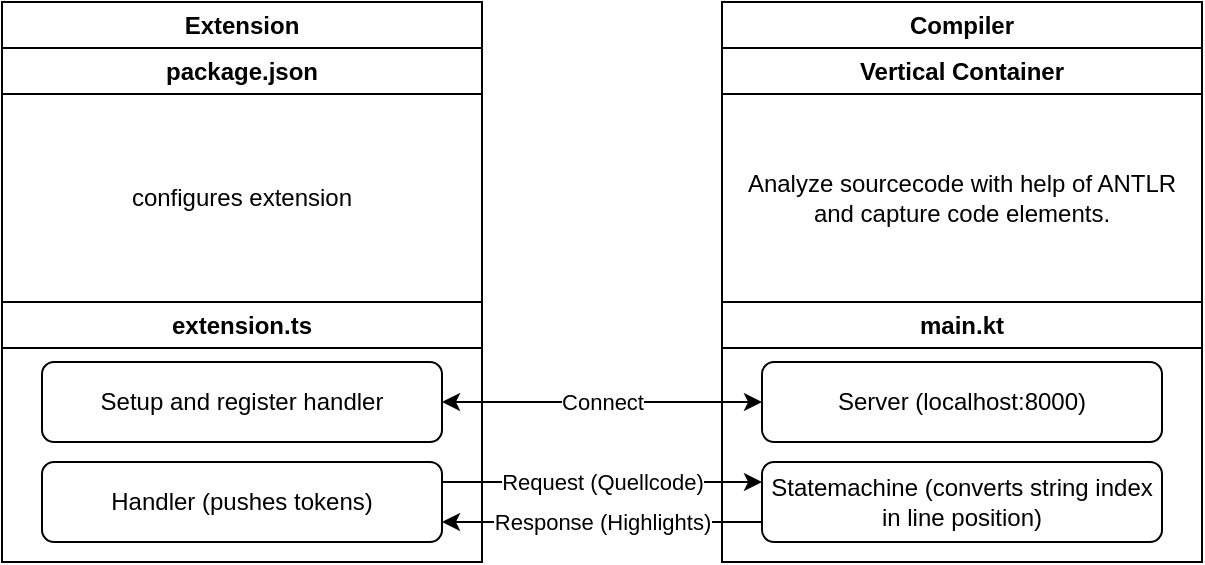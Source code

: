 <mxfile version="21.6.2">
  <diagram name="Seite-1" id="TG1YhUxTqGzAMKzzDfoQ">
    <mxGraphModel dx="995" dy="545" grid="1" gridSize="10" guides="1" tooltips="1" connect="1" arrows="1" fold="1" page="1" pageScale="1" pageWidth="827" pageHeight="1169" math="0" shadow="0">
      <root>
        <mxCell id="0" />
        <mxCell id="1" parent="0" />
        <mxCell id="qrsHivyOD9jfsJHmiuFn-7" value="Request (Quellcode)" style="endArrow=classic;html=1;rounded=0;exitX=1;exitY=0.25;exitDx=0;exitDy=0;entryX=0;entryY=0.25;entryDx=0;entryDy=0;" edge="1" parent="1" source="qrsHivyOD9jfsJHmiuFn-24" target="qrsHivyOD9jfsJHmiuFn-25">
          <mxGeometry width="50" height="50" relative="1" as="geometry">
            <mxPoint x="370" y="510" as="sourcePoint" />
            <mxPoint x="570" y="510" as="targetPoint" />
          </mxGeometry>
        </mxCell>
        <mxCell id="qrsHivyOD9jfsJHmiuFn-10" value="Response (Highlights)" style="endArrow=classic;html=1;rounded=0;entryX=1;entryY=0.75;entryDx=0;entryDy=0;exitX=0;exitY=0.75;exitDx=0;exitDy=0;" edge="1" parent="1" source="qrsHivyOD9jfsJHmiuFn-25" target="qrsHivyOD9jfsJHmiuFn-24">
          <mxGeometry width="50" height="50" relative="1" as="geometry">
            <mxPoint x="580" y="510" as="sourcePoint" />
            <mxPoint x="380" y="500" as="targetPoint" />
          </mxGeometry>
        </mxCell>
        <mxCell id="qrsHivyOD9jfsJHmiuFn-12" value="Extension" style="swimlane;whiteSpace=wrap;html=1;" vertex="1" parent="1">
          <mxGeometry x="160" y="280" width="240" height="280" as="geometry" />
        </mxCell>
        <mxCell id="qrsHivyOD9jfsJHmiuFn-14" value="extension.ts" style="swimlane;whiteSpace=wrap;html=1;" vertex="1" parent="qrsHivyOD9jfsJHmiuFn-12">
          <mxGeometry y="150" width="240" height="130" as="geometry" />
        </mxCell>
        <mxCell id="qrsHivyOD9jfsJHmiuFn-2" value="Setup and register handler" style="rounded=1;whiteSpace=wrap;html=1;" vertex="1" parent="qrsHivyOD9jfsJHmiuFn-14">
          <mxGeometry x="20" y="30" width="200" height="40" as="geometry" />
        </mxCell>
        <mxCell id="qrsHivyOD9jfsJHmiuFn-24" value="Handler (pushes tokens)" style="rounded=1;whiteSpace=wrap;html=1;" vertex="1" parent="qrsHivyOD9jfsJHmiuFn-14">
          <mxGeometry x="20" y="80" width="200" height="40" as="geometry" />
        </mxCell>
        <mxCell id="qrsHivyOD9jfsJHmiuFn-15" value="package.json" style="swimlane;whiteSpace=wrap;html=1;" vertex="1" parent="qrsHivyOD9jfsJHmiuFn-12">
          <mxGeometry y="23" width="240" height="127" as="geometry" />
        </mxCell>
        <mxCell id="qrsHivyOD9jfsJHmiuFn-32" value="configures extension" style="text;html=1;strokeColor=none;fillColor=none;align=center;verticalAlign=middle;whiteSpace=wrap;rounded=0;" vertex="1" parent="qrsHivyOD9jfsJHmiuFn-15">
          <mxGeometry x="10" y="30" width="220" height="90" as="geometry" />
        </mxCell>
        <mxCell id="qrsHivyOD9jfsJHmiuFn-13" value="Compiler" style="swimlane;whiteSpace=wrap;html=1;" vertex="1" parent="1">
          <mxGeometry x="520" y="280" width="240" height="280" as="geometry" />
        </mxCell>
        <mxCell id="qrsHivyOD9jfsJHmiuFn-16" value="Vertical Container" style="swimlane;whiteSpace=wrap;html=1;" vertex="1" parent="qrsHivyOD9jfsJHmiuFn-13">
          <mxGeometry y="23" width="240" height="130" as="geometry" />
        </mxCell>
        <mxCell id="qrsHivyOD9jfsJHmiuFn-29" value="Analyze sourcecode with help of ANTLR and capture code elements." style="text;html=1;strokeColor=none;fillColor=none;align=center;verticalAlign=middle;whiteSpace=wrap;rounded=0;" vertex="1" parent="qrsHivyOD9jfsJHmiuFn-16">
          <mxGeometry x="10" y="30" width="220" height="90" as="geometry" />
        </mxCell>
        <mxCell id="qrsHivyOD9jfsJHmiuFn-22" value="main.kt" style="swimlane;whiteSpace=wrap;html=1;" vertex="1" parent="qrsHivyOD9jfsJHmiuFn-13">
          <mxGeometry y="150" width="240" height="130" as="geometry" />
        </mxCell>
        <mxCell id="qrsHivyOD9jfsJHmiuFn-1" value="&lt;div&gt;Server (localhost:8000)&lt;/div&gt;" style="rounded=1;whiteSpace=wrap;html=1;" vertex="1" parent="qrsHivyOD9jfsJHmiuFn-22">
          <mxGeometry x="20" y="30" width="200" height="40" as="geometry" />
        </mxCell>
        <mxCell id="qrsHivyOD9jfsJHmiuFn-25" value="Statemachine (converts string index in line position)" style="rounded=1;whiteSpace=wrap;html=1;" vertex="1" parent="qrsHivyOD9jfsJHmiuFn-22">
          <mxGeometry x="20" y="80" width="200" height="40" as="geometry" />
        </mxCell>
        <mxCell id="qrsHivyOD9jfsJHmiuFn-23" value="Connect" style="endArrow=classic;startArrow=classic;html=1;rounded=0;entryX=0;entryY=0.5;entryDx=0;entryDy=0;exitX=1;exitY=0.5;exitDx=0;exitDy=0;" edge="1" parent="1" source="qrsHivyOD9jfsJHmiuFn-2" target="qrsHivyOD9jfsJHmiuFn-1">
          <mxGeometry width="50" height="50" relative="1" as="geometry">
            <mxPoint x="290" y="740" as="sourcePoint" />
            <mxPoint x="340" y="690" as="targetPoint" />
          </mxGeometry>
        </mxCell>
      </root>
    </mxGraphModel>
  </diagram>
</mxfile>
